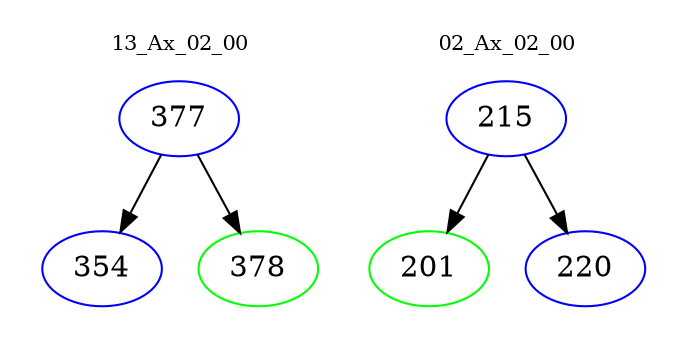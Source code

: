 digraph{
subgraph cluster_0 {
color = white
label = "13_Ax_02_00";
fontsize=10;
T0_377 [label="377", color="blue"]
T0_377 -> T0_354 [color="black"]
T0_354 [label="354", color="blue"]
T0_377 -> T0_378 [color="black"]
T0_378 [label="378", color="green"]
}
subgraph cluster_1 {
color = white
label = "02_Ax_02_00";
fontsize=10;
T1_215 [label="215", color="blue"]
T1_215 -> T1_201 [color="black"]
T1_201 [label="201", color="green"]
T1_215 -> T1_220 [color="black"]
T1_220 [label="220", color="blue"]
}
}
